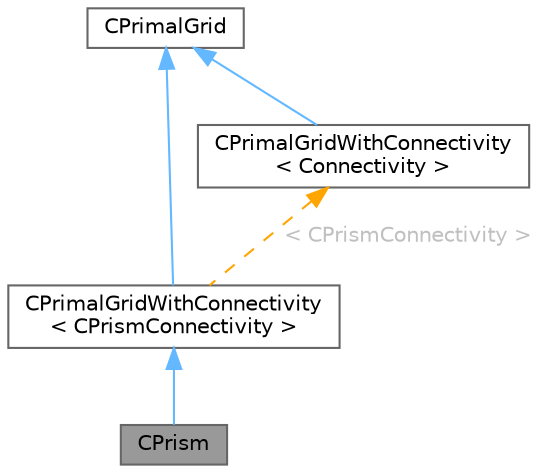 digraph "CPrism"
{
 // LATEX_PDF_SIZE
  bgcolor="transparent";
  edge [fontname=Helvetica,fontsize=10,labelfontname=Helvetica,labelfontsize=10];
  node [fontname=Helvetica,fontsize=10,shape=box,height=0.2,width=0.4];
  Node1 [id="Node000001",label="CPrism",height=0.2,width=0.4,color="gray40", fillcolor="grey60", style="filled", fontcolor="black",tooltip="Class for prism element definition."];
  Node2 -> Node1 [id="edge1_Node000001_Node000002",dir="back",color="steelblue1",style="solid",tooltip=" "];
  Node2 [id="Node000002",label="CPrimalGridWithConnectivity\l\< CPrismConnectivity \>",height=0.2,width=0.4,color="gray40", fillcolor="white", style="filled",URL="$classCPrimalGridWithConnectivity.html",tooltip=" "];
  Node3 -> Node2 [id="edge2_Node000002_Node000003",dir="back",color="steelblue1",style="solid",tooltip=" "];
  Node3 [id="Node000003",label="CPrimalGrid",height=0.2,width=0.4,color="gray40", fillcolor="white", style="filled",URL="$classCPrimalGrid.html",tooltip="Class to define the numerical primal grid."];
  Node4 -> Node2 [id="edge3_Node000002_Node000004",dir="back",color="orange",style="dashed",tooltip=" ",label=" \< CPrismConnectivity \>",fontcolor="grey" ];
  Node4 [id="Node000004",label="CPrimalGridWithConnectivity\l\< Connectivity \>",height=0.2,width=0.4,color="gray40", fillcolor="white", style="filled",URL="$classCPrimalGridWithConnectivity.html",tooltip="Override the connectivity getters of CPrimalGrid."];
  Node3 -> Node4 [id="edge4_Node000004_Node000003",dir="back",color="steelblue1",style="solid",tooltip=" "];
}
